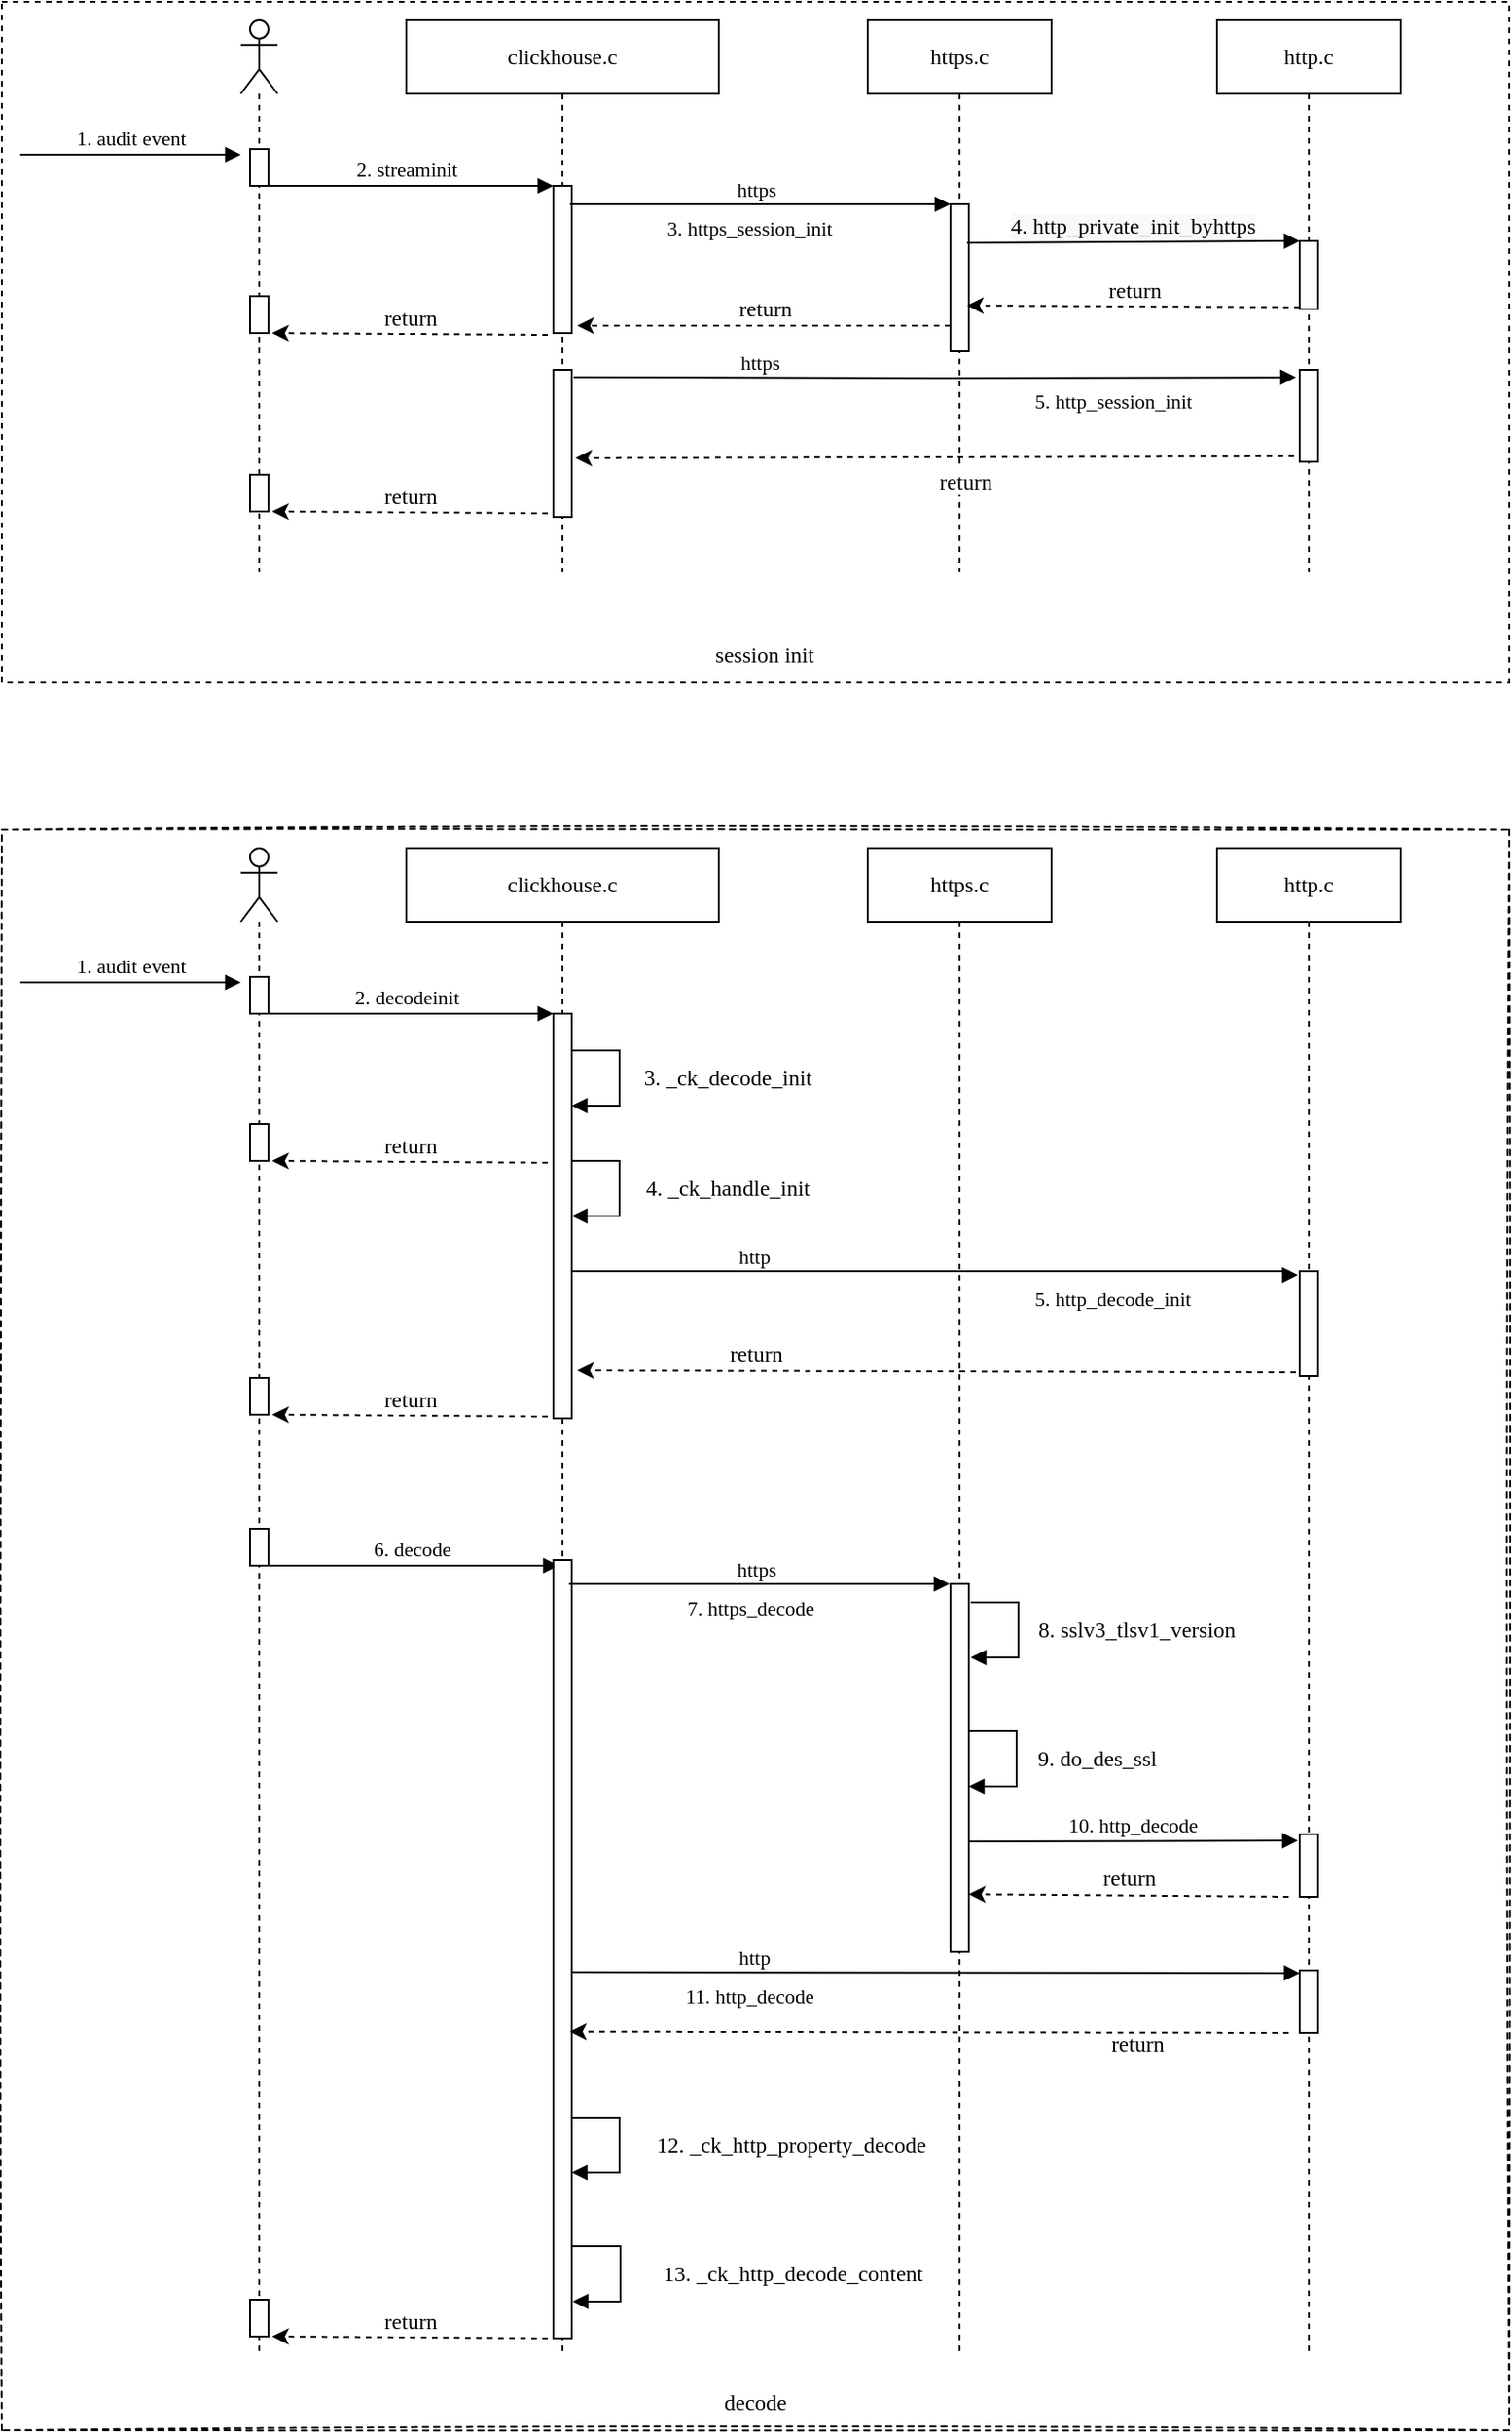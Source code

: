 <mxfile version="17.1.3" type="github">
  <diagram id="9ZpSaxzcpz4ULXaL1X-T" name="第 1 页">
    <mxGraphModel dx="946" dy="614" grid="1" gridSize="10" guides="1" tooltips="1" connect="1" arrows="1" fold="1" page="1" pageScale="1" pageWidth="827" pageHeight="1169" background="none" math="0" shadow="0">
      <root>
        <mxCell id="0" />
        <mxCell id="1" parent="0" />
        <mxCell id="WtGAIHKAsRFHcsW806fG-47" value="" style="rounded=0;whiteSpace=wrap;html=1;fontFamily=Comic Sans MS;fontSize=12;fillColor=none;dashed=1;horizontal=1;" vertex="1" parent="1">
          <mxGeometry x="80" y="40" width="820" height="370" as="geometry" />
        </mxCell>
        <mxCell id="WtGAIHKAsRFHcsW806fG-3" value="" style="shape=umlLifeline;participant=umlActor;perimeter=lifelinePerimeter;whiteSpace=wrap;html=1;container=1;collapsible=0;recursiveResize=0;verticalAlign=top;spacingTop=36;outlineConnect=0;horizontal=1;fontFamily=Comic Sans MS;" vertex="1" parent="1">
          <mxGeometry x="210" y="50" width="20" height="300" as="geometry" />
        </mxCell>
        <mxCell id="WtGAIHKAsRFHcsW806fG-6" value="" style="html=1;points=[];perimeter=orthogonalPerimeter;horizontal=1;fontFamily=Comic Sans MS;" vertex="1" parent="WtGAIHKAsRFHcsW806fG-3">
          <mxGeometry x="5" y="70" width="10" height="20" as="geometry" />
        </mxCell>
        <mxCell id="WtGAIHKAsRFHcsW806fG-38" value="" style="html=1;points=[];perimeter=orthogonalPerimeter;horizontal=1;fontFamily=Comic Sans MS;" vertex="1" parent="WtGAIHKAsRFHcsW806fG-3">
          <mxGeometry x="5" y="150" width="10" height="20" as="geometry" />
        </mxCell>
        <mxCell id="WtGAIHKAsRFHcsW806fG-1" value="clickhouse.c" style="shape=umlLifeline;perimeter=lifelinePerimeter;whiteSpace=wrap;html=1;container=1;collapsible=0;recursiveResize=0;outlineConnect=0;horizontal=1;fontFamily=Comic Sans MS;" vertex="1" parent="1">
          <mxGeometry x="300" y="50" width="170" height="300" as="geometry" />
        </mxCell>
        <mxCell id="WtGAIHKAsRFHcsW806fG-10" value="" style="html=1;points=[];perimeter=orthogonalPerimeter;horizontal=1;fontFamily=Comic Sans MS;" vertex="1" parent="WtGAIHKAsRFHcsW806fG-1">
          <mxGeometry x="80" y="90" width="10" height="80" as="geometry" />
        </mxCell>
        <mxCell id="WtGAIHKAsRFHcsW806fG-39" value="return" style="html=1;verticalAlign=bottom;endArrow=classic;dashed=1;endSize=6;exitX=0;exitY=0.95;rounded=0;fontFamily=Comic Sans MS;fontSize=12;fontColor=default;strokeWidth=1;endFill=1;horizontal=1;" edge="1" parent="WtGAIHKAsRFHcsW806fG-1">
          <mxGeometry relative="1" as="geometry">
            <mxPoint x="-73" y="170" as="targetPoint" />
            <mxPoint x="77" y="171" as="sourcePoint" />
          </mxGeometry>
        </mxCell>
        <mxCell id="WtGAIHKAsRFHcsW806fG-40" value="" style="html=1;points=[];perimeter=orthogonalPerimeter;horizontal=1;fontFamily=Comic Sans MS;" vertex="1" parent="WtGAIHKAsRFHcsW806fG-1">
          <mxGeometry x="80" y="190" width="10" height="80" as="geometry" />
        </mxCell>
        <mxCell id="WtGAIHKAsRFHcsW806fG-45" value="" style="html=1;points=[];perimeter=orthogonalPerimeter;horizontal=1;fontFamily=Comic Sans MS;" vertex="1" parent="WtGAIHKAsRFHcsW806fG-1">
          <mxGeometry x="-85" y="247" width="10" height="20" as="geometry" />
        </mxCell>
        <mxCell id="WtGAIHKAsRFHcsW806fG-46" value="return" style="html=1;verticalAlign=bottom;endArrow=classic;dashed=1;endSize=6;exitX=0;exitY=0.95;rounded=0;fontFamily=Comic Sans MS;fontSize=12;fontColor=default;strokeWidth=1;endFill=1;horizontal=1;" edge="1" parent="WtGAIHKAsRFHcsW806fG-1">
          <mxGeometry relative="1" as="geometry">
            <mxPoint x="-73" y="267" as="targetPoint" />
            <mxPoint x="77" y="268" as="sourcePoint" />
          </mxGeometry>
        </mxCell>
        <mxCell id="WtGAIHKAsRFHcsW806fG-4" value="https.c" style="shape=umlLifeline;perimeter=lifelinePerimeter;whiteSpace=wrap;html=1;container=1;collapsible=0;recursiveResize=0;outlineConnect=0;horizontal=1;fontFamily=Comic Sans MS;" vertex="1" parent="1">
          <mxGeometry x="551" y="50" width="100" height="300" as="geometry" />
        </mxCell>
        <mxCell id="WtGAIHKAsRFHcsW806fG-16" value="" style="html=1;points=[];perimeter=orthogonalPerimeter;horizontal=1;fontFamily=Comic Sans MS;" vertex="1" parent="WtGAIHKAsRFHcsW806fG-4">
          <mxGeometry x="45" y="100" width="10" height="80" as="geometry" />
        </mxCell>
        <mxCell id="WtGAIHKAsRFHcsW806fG-27" value="&lt;span style=&quot;text-align: center&quot;&gt;3. https_session_init&lt;/span&gt;" style="endArrow=block;endFill=1;html=1;edgeStyle=orthogonalEdgeStyle;align=left;verticalAlign=top;rounded=0;exitX=0.9;exitY=0.125;exitDx=0;exitDy=0;exitPerimeter=0;horizontal=1;fontFamily=Comic Sans MS;" edge="1" parent="WtGAIHKAsRFHcsW806fG-4" source="WtGAIHKAsRFHcsW806fG-10">
          <mxGeometry x="-0.507" relative="1" as="geometry">
            <mxPoint x="-100" y="100" as="sourcePoint" />
            <mxPoint x="45" y="100" as="targetPoint" />
            <mxPoint as="offset" />
          </mxGeometry>
        </mxCell>
        <mxCell id="WtGAIHKAsRFHcsW806fG-28" value="https" style="edgeLabel;resizable=0;html=1;align=left;verticalAlign=bottom;horizontal=1;fontFamily=Comic Sans MS;" connectable="0" vertex="1" parent="WtGAIHKAsRFHcsW806fG-27">
          <mxGeometry x="-1" relative="1" as="geometry">
            <mxPoint x="89" as="offset" />
          </mxGeometry>
        </mxCell>
        <mxCell id="WtGAIHKAsRFHcsW806fG-36" value="return" style="html=1;verticalAlign=bottom;endArrow=classic;dashed=1;endSize=6;exitX=0;exitY=0.95;rounded=0;fontFamily=Comic Sans MS;fontSize=12;fontColor=default;strokeWidth=1;entryX=1.3;entryY=0.95;entryDx=0;entryDy=0;entryPerimeter=0;endFill=1;horizontal=1;" edge="1" parent="WtGAIHKAsRFHcsW806fG-4" target="WtGAIHKAsRFHcsW806fG-10">
          <mxGeometry relative="1" as="geometry">
            <mxPoint x="-100" y="165" as="targetPoint" />
            <mxPoint x="45" y="166" as="sourcePoint" />
          </mxGeometry>
        </mxCell>
        <mxCell id="WtGAIHKAsRFHcsW806fG-5" value="http.c" style="shape=umlLifeline;perimeter=lifelinePerimeter;whiteSpace=wrap;html=1;container=1;collapsible=0;recursiveResize=0;outlineConnect=0;horizontal=1;fontFamily=Comic Sans MS;" vertex="1" parent="1">
          <mxGeometry x="741" y="50" width="100" height="300" as="geometry" />
        </mxCell>
        <mxCell id="WtGAIHKAsRFHcsW806fG-32" value="" style="html=1;points=[];perimeter=orthogonalPerimeter;fontFamily=Comic Sans MS;fontSize=12;fontColor=default;fillColor=default;gradientColor=none;horizontal=1;" vertex="1" parent="WtGAIHKAsRFHcsW806fG-5">
          <mxGeometry x="45" y="120" width="10" height="37" as="geometry" />
        </mxCell>
        <mxCell id="WtGAIHKAsRFHcsW806fG-43" value="" style="html=1;points=[];perimeter=orthogonalPerimeter;fontFamily=Comic Sans MS;fontSize=12;fontColor=default;fillColor=default;gradientColor=none;horizontal=1;" vertex="1" parent="WtGAIHKAsRFHcsW806fG-5">
          <mxGeometry x="45" y="190" width="10" height="50" as="geometry" />
        </mxCell>
        <mxCell id="WtGAIHKAsRFHcsW806fG-8" value="1. audit event" style="html=1;verticalAlign=bottom;endArrow=block;rounded=0;horizontal=1;fontFamily=Comic Sans MS;" edge="1" parent="1">
          <mxGeometry width="80" relative="1" as="geometry">
            <mxPoint x="90" y="123" as="sourcePoint" />
            <mxPoint x="210" y="123" as="targetPoint" />
          </mxGeometry>
        </mxCell>
        <mxCell id="WtGAIHKAsRFHcsW806fG-11" value="2. streaminit" style="html=1;verticalAlign=bottom;endArrow=block;entryX=0;entryY=0;rounded=0;horizontal=1;fontFamily=Comic Sans MS;" edge="1" target="WtGAIHKAsRFHcsW806fG-10" parent="1">
          <mxGeometry relative="1" as="geometry">
            <mxPoint x="220" y="140" as="sourcePoint" />
          </mxGeometry>
        </mxCell>
        <mxCell id="WtGAIHKAsRFHcsW806fG-33" value="&lt;span style=&quot;text-align: left ; background-color: rgb(248 , 249 , 250)&quot;&gt;4. http_private_init_byhttps&lt;/span&gt;" style="html=1;verticalAlign=bottom;endArrow=block;entryX=0;entryY=0;rounded=0;fontFamily=Comic Sans MS;fontSize=12;fontColor=default;endSize=6;strokeWidth=1;exitX=0.9;exitY=0.263;exitDx=0;exitDy=0;exitPerimeter=0;horizontal=1;" edge="1" target="WtGAIHKAsRFHcsW806fG-32" parent="1" source="WtGAIHKAsRFHcsW806fG-16">
          <mxGeometry relative="1" as="geometry">
            <mxPoint x="611" y="170" as="sourcePoint" />
          </mxGeometry>
        </mxCell>
        <mxCell id="WtGAIHKAsRFHcsW806fG-34" value="return" style="html=1;verticalAlign=bottom;endArrow=classic;dashed=1;endSize=6;exitX=0;exitY=0.95;rounded=0;fontFamily=Comic Sans MS;fontSize=12;fontColor=default;strokeWidth=1;entryX=0.9;entryY=0.688;entryDx=0;entryDy=0;entryPerimeter=0;endFill=1;horizontal=1;" edge="1" parent="1" target="WtGAIHKAsRFHcsW806fG-16">
          <mxGeometry relative="1" as="geometry">
            <mxPoint x="611" y="206" as="targetPoint" />
            <mxPoint x="786" y="206" as="sourcePoint" />
          </mxGeometry>
        </mxCell>
        <mxCell id="WtGAIHKAsRFHcsW806fG-41" value="&lt;span style=&quot;text-align: center&quot;&gt;5. http_session_init&lt;/span&gt;" style="endArrow=block;endFill=1;html=1;edgeStyle=orthogonalEdgeStyle;align=left;verticalAlign=top;rounded=0;entryX=-0.2;entryY=0.081;entryDx=0;entryDy=0;entryPerimeter=0;horizontal=1;fontFamily=Comic Sans MS;" edge="1" parent="1" target="WtGAIHKAsRFHcsW806fG-43">
          <mxGeometry x="0.267" relative="1" as="geometry">
            <mxPoint x="391" y="244" as="sourcePoint" />
            <mxPoint x="598" y="243" as="targetPoint" />
            <mxPoint as="offset" />
          </mxGeometry>
        </mxCell>
        <mxCell id="WtGAIHKAsRFHcsW806fG-42" value="https" style="edgeLabel;resizable=0;html=1;align=left;verticalAlign=bottom;horizontal=1;fontFamily=Comic Sans MS;" connectable="0" vertex="1" parent="WtGAIHKAsRFHcsW806fG-41">
          <mxGeometry x="-1" relative="1" as="geometry">
            <mxPoint x="89" as="offset" />
          </mxGeometry>
        </mxCell>
        <mxCell id="WtGAIHKAsRFHcsW806fG-44" value="return" style="html=1;verticalAlign=bottom;endArrow=classic;dashed=1;endSize=6;exitX=0;exitY=0.95;rounded=0;fontFamily=Comic Sans MS;fontSize=12;fontColor=default;strokeWidth=1;entryX=1.2;entryY=0.6;entryDx=0;entryDy=0;entryPerimeter=0;endFill=1;horizontal=1;" edge="1" parent="1" target="WtGAIHKAsRFHcsW806fG-40">
          <mxGeometry x="-0.084" y="23" relative="1" as="geometry">
            <mxPoint x="602" y="286.04" as="targetPoint" />
            <mxPoint x="783" y="287" as="sourcePoint" />
            <mxPoint as="offset" />
          </mxGeometry>
        </mxCell>
        <mxCell id="WtGAIHKAsRFHcsW806fG-48" value="session init" style="text;html=1;strokeColor=none;fillColor=none;align=center;verticalAlign=middle;whiteSpace=wrap;rounded=0;fontFamily=Comic Sans MS;fontSize=12;fontColor=default;horizontal=1;" vertex="1" parent="1">
          <mxGeometry x="460" y="380" width="70" height="30" as="geometry" />
        </mxCell>
        <mxCell id="WtGAIHKAsRFHcsW806fG-49" value="" style="rounded=0;whiteSpace=wrap;html=1;fontFamily=Comic Sans MS;fontSize=12;fillColor=none;dashed=1;sketch=1;horizontal=1;" vertex="1" parent="1">
          <mxGeometry x="80" y="490" width="820" height="870" as="geometry" />
        </mxCell>
        <mxCell id="WtGAIHKAsRFHcsW806fG-50" value="" style="shape=umlLifeline;participant=umlActor;perimeter=lifelinePerimeter;whiteSpace=wrap;html=1;container=1;collapsible=0;recursiveResize=0;verticalAlign=top;spacingTop=36;outlineConnect=0;horizontal=1;fontFamily=Comic Sans MS;" vertex="1" parent="1">
          <mxGeometry x="210" y="500" width="20" height="820" as="geometry" />
        </mxCell>
        <mxCell id="WtGAIHKAsRFHcsW806fG-51" value="" style="html=1;points=[];perimeter=orthogonalPerimeter;horizontal=1;fontFamily=Comic Sans MS;" vertex="1" parent="WtGAIHKAsRFHcsW806fG-50">
          <mxGeometry x="5" y="70" width="10" height="20" as="geometry" />
        </mxCell>
        <mxCell id="WtGAIHKAsRFHcsW806fG-52" value="" style="html=1;points=[];perimeter=orthogonalPerimeter;horizontal=1;fontFamily=Comic Sans MS;" vertex="1" parent="WtGAIHKAsRFHcsW806fG-50">
          <mxGeometry x="5" y="150" width="10" height="20" as="geometry" />
        </mxCell>
        <mxCell id="WtGAIHKAsRFHcsW806fG-53" value="clickhouse.c" style="shape=umlLifeline;perimeter=lifelinePerimeter;whiteSpace=wrap;html=1;container=1;collapsible=0;recursiveResize=0;outlineConnect=0;horizontal=1;fontFamily=Comic Sans MS;" vertex="1" parent="1">
          <mxGeometry x="300" y="500" width="170" height="820" as="geometry" />
        </mxCell>
        <mxCell id="WtGAIHKAsRFHcsW806fG-54" value="" style="html=1;points=[];perimeter=orthogonalPerimeter;horizontal=1;fontFamily=Comic Sans MS;" vertex="1" parent="WtGAIHKAsRFHcsW806fG-53">
          <mxGeometry x="80" y="90" width="10" height="220" as="geometry" />
        </mxCell>
        <mxCell id="WtGAIHKAsRFHcsW806fG-55" value="return" style="html=1;verticalAlign=bottom;endArrow=classic;dashed=1;endSize=6;exitX=0;exitY=0.95;rounded=0;fontFamily=Comic Sans MS;fontSize=12;fontColor=default;strokeWidth=1;endFill=1;horizontal=1;" edge="1" parent="WtGAIHKAsRFHcsW806fG-53">
          <mxGeometry relative="1" as="geometry">
            <mxPoint x="-73" y="170" as="targetPoint" />
            <mxPoint x="77" y="171" as="sourcePoint" />
          </mxGeometry>
        </mxCell>
        <mxCell id="WtGAIHKAsRFHcsW806fG-75" value="" style="endArrow=block;endFill=1;endSize=6;html=1;rounded=0;align=left;verticalAlign=top;exitX=0.9;exitY=0.25;exitDx=0;exitDy=0;exitPerimeter=0;strokeWidth=1;horizontal=1;fontFamily=Comic Sans MS;" edge="1" parent="WtGAIHKAsRFHcsW806fG-53">
          <mxGeometry width="160" relative="1" as="geometry">
            <mxPoint x="90" y="110" as="sourcePoint" />
            <mxPoint x="90" y="140" as="targetPoint" />
            <Array as="points">
              <mxPoint x="116" y="110" />
              <mxPoint x="116" y="130" />
              <mxPoint x="116" y="140" />
            </Array>
          </mxGeometry>
        </mxCell>
        <mxCell id="WtGAIHKAsRFHcsW806fG-84" value="6. decode" style="html=1;verticalAlign=bottom;endArrow=block;entryX=0;entryY=0;rounded=0;horizontal=1;fontFamily=Comic Sans MS;" edge="1" parent="WtGAIHKAsRFHcsW806fG-53">
          <mxGeometry relative="1" as="geometry">
            <mxPoint x="-77" y="390" as="sourcePoint" />
            <mxPoint x="83" y="390.0" as="targetPoint" />
          </mxGeometry>
        </mxCell>
        <mxCell id="WtGAIHKAsRFHcsW806fG-85" value="" style="html=1;points=[];perimeter=orthogonalPerimeter;horizontal=1;fontFamily=Comic Sans MS;" vertex="1" parent="WtGAIHKAsRFHcsW806fG-53">
          <mxGeometry x="80" y="387" width="10" height="423" as="geometry" />
        </mxCell>
        <mxCell id="WtGAIHKAsRFHcsW806fG-108" value="" style="html=1;points=[];perimeter=orthogonalPerimeter;horizontal=1;fontFamily=Comic Sans MS;" vertex="1" parent="WtGAIHKAsRFHcsW806fG-53">
          <mxGeometry x="-85" y="789" width="10" height="20" as="geometry" />
        </mxCell>
        <mxCell id="WtGAIHKAsRFHcsW806fG-109" value="return" style="html=1;verticalAlign=bottom;endArrow=classic;dashed=1;endSize=6;exitX=0;exitY=0.95;rounded=0;fontFamily=Comic Sans MS;fontSize=12;fontColor=default;strokeWidth=1;endFill=1;horizontal=1;" edge="1" parent="WtGAIHKAsRFHcsW806fG-53">
          <mxGeometry relative="1" as="geometry">
            <mxPoint x="-73" y="809" as="targetPoint" />
            <mxPoint x="77" y="810" as="sourcePoint" />
          </mxGeometry>
        </mxCell>
        <mxCell id="WtGAIHKAsRFHcsW806fG-59" value="https.c" style="shape=umlLifeline;perimeter=lifelinePerimeter;whiteSpace=wrap;html=1;container=1;collapsible=0;recursiveResize=0;outlineConnect=0;horizontal=1;fontFamily=Comic Sans MS;" vertex="1" parent="1">
          <mxGeometry x="551" y="500" width="100" height="820" as="geometry" />
        </mxCell>
        <mxCell id="WtGAIHKAsRFHcsW806fG-63" value="return" style="html=1;verticalAlign=bottom;endArrow=classic;dashed=1;endSize=6;exitX=-0.2;exitY=0.965;rounded=0;fontFamily=Comic Sans MS;fontSize=12;fontColor=default;strokeWidth=1;entryX=1.3;entryY=0.95;entryDx=0;entryDy=0;entryPerimeter=0;endFill=1;exitDx=0;exitDy=0;exitPerimeter=0;horizontal=1;" edge="1" parent="WtGAIHKAsRFHcsW806fG-59" source="WtGAIHKAsRFHcsW806fG-65">
          <mxGeometry x="0.504" relative="1" as="geometry">
            <mxPoint x="-158" y="284" as="targetPoint" />
            <mxPoint x="45" y="284" as="sourcePoint" />
            <mxPoint as="offset" />
          </mxGeometry>
        </mxCell>
        <mxCell id="WtGAIHKAsRFHcsW806fG-88" value="" style="html=1;points=[];perimeter=orthogonalPerimeter;horizontal=1;fontFamily=Comic Sans MS;" vertex="1" parent="WtGAIHKAsRFHcsW806fG-59">
          <mxGeometry x="45" y="400" width="10" height="200" as="geometry" />
        </mxCell>
        <mxCell id="WtGAIHKAsRFHcsW806fG-90" value="" style="endArrow=block;endFill=1;endSize=6;html=1;rounded=0;align=left;verticalAlign=top;exitX=0.9;exitY=0.25;exitDx=0;exitDy=0;exitPerimeter=0;strokeWidth=1;horizontal=1;fontFamily=Comic Sans MS;" edge="1" parent="WtGAIHKAsRFHcsW806fG-59">
          <mxGeometry width="160" relative="1" as="geometry">
            <mxPoint x="56" y="410" as="sourcePoint" />
            <mxPoint x="56" y="440" as="targetPoint" />
            <Array as="points">
              <mxPoint x="82" y="410" />
              <mxPoint x="82" y="430" />
              <mxPoint x="82" y="440" />
            </Array>
          </mxGeometry>
        </mxCell>
        <mxCell id="WtGAIHKAsRFHcsW806fG-64" value="http.c" style="shape=umlLifeline;perimeter=lifelinePerimeter;whiteSpace=wrap;html=1;container=1;collapsible=0;recursiveResize=0;outlineConnect=0;horizontal=1;fontFamily=Comic Sans MS;" vertex="1" parent="1">
          <mxGeometry x="741" y="500" width="100" height="820" as="geometry" />
        </mxCell>
        <mxCell id="WtGAIHKAsRFHcsW806fG-65" value="" style="html=1;points=[];perimeter=orthogonalPerimeter;fontFamily=Comic Sans MS;fontSize=12;fontColor=default;fillColor=default;gradientColor=none;horizontal=1;" vertex="1" parent="WtGAIHKAsRFHcsW806fG-64">
          <mxGeometry x="45" y="230" width="10" height="57" as="geometry" />
        </mxCell>
        <mxCell id="WtGAIHKAsRFHcsW806fG-93" value="" style="html=1;points=[];perimeter=orthogonalPerimeter;fontFamily=Comic Sans MS;fontSize=12;fontColor=default;fillColor=default;gradientColor=none;horizontal=1;" vertex="1" parent="WtGAIHKAsRFHcsW806fG-64">
          <mxGeometry x="45" y="536" width="10" height="34" as="geometry" />
        </mxCell>
        <mxCell id="WtGAIHKAsRFHcsW806fG-96" value="return" style="html=1;verticalAlign=bottom;endArrow=classic;dashed=1;endSize=6;exitX=0;exitY=0.95;rounded=0;fontFamily=Comic Sans MS;fontSize=12;fontColor=default;strokeWidth=1;endFill=1;entryX=1;entryY=0.843;entryDx=0;entryDy=0;entryPerimeter=0;horizontal=1;" edge="1" parent="WtGAIHKAsRFHcsW806fG-64" target="WtGAIHKAsRFHcsW806fG-88">
          <mxGeometry relative="1" as="geometry">
            <mxPoint x="-111" y="569" as="targetPoint" />
            <mxPoint x="39" y="570" as="sourcePoint" />
          </mxGeometry>
        </mxCell>
        <mxCell id="WtGAIHKAsRFHcsW806fG-97" value="" style="html=1;points=[];perimeter=orthogonalPerimeter;fontFamily=Comic Sans MS;fontSize=12;fontColor=default;fillColor=default;gradientColor=none;horizontal=1;" vertex="1" parent="WtGAIHKAsRFHcsW806fG-64">
          <mxGeometry x="45" y="610" width="10" height="34" as="geometry" />
        </mxCell>
        <mxCell id="WtGAIHKAsRFHcsW806fG-98" value="" style="html=1;verticalAlign=bottom;endArrow=classic;dashed=1;endSize=6;exitX=0;exitY=0.95;rounded=0;fontFamily=Comic Sans MS;fontSize=12;fontColor=default;strokeWidth=1;endFill=1;entryX=0.9;entryY=0.606;entryDx=0;entryDy=0;entryPerimeter=0;horizontal=1;" edge="1" parent="WtGAIHKAsRFHcsW806fG-64" target="WtGAIHKAsRFHcsW806fG-85">
          <mxGeometry x="-0.536" y="16" relative="1" as="geometry">
            <mxPoint x="-135" y="642.6" as="targetPoint" />
            <mxPoint x="39" y="644" as="sourcePoint" />
            <mxPoint as="offset" />
          </mxGeometry>
        </mxCell>
        <mxCell id="WtGAIHKAsRFHcsW806fG-67" value="1. audit event" style="html=1;verticalAlign=bottom;endArrow=block;rounded=0;horizontal=1;fontFamily=Comic Sans MS;" edge="1" parent="1">
          <mxGeometry width="80" relative="1" as="geometry">
            <mxPoint x="90" y="573" as="sourcePoint" />
            <mxPoint x="210" y="573" as="targetPoint" />
          </mxGeometry>
        </mxCell>
        <mxCell id="WtGAIHKAsRFHcsW806fG-68" value="2. decodeinit" style="html=1;verticalAlign=bottom;endArrow=block;entryX=0;entryY=0;rounded=0;horizontal=1;fontFamily=Comic Sans MS;" edge="1" parent="1" target="WtGAIHKAsRFHcsW806fG-54">
          <mxGeometry relative="1" as="geometry">
            <mxPoint x="220" y="590" as="sourcePoint" />
          </mxGeometry>
        </mxCell>
        <mxCell id="WtGAIHKAsRFHcsW806fG-74" value="decode" style="text;html=1;strokeColor=none;fillColor=none;align=center;verticalAlign=middle;whiteSpace=wrap;rounded=0;fontFamily=Comic Sans MS;fontSize=12;fontColor=default;horizontal=1;" vertex="1" parent="1">
          <mxGeometry x="455" y="1330" width="70" height="30" as="geometry" />
        </mxCell>
        <mxCell id="WtGAIHKAsRFHcsW806fG-61" value="&lt;span style=&quot;text-align: center&quot;&gt;5. http_decode_init&lt;/span&gt;" style="endArrow=block;endFill=1;html=1;edgeStyle=orthogonalEdgeStyle;align=left;verticalAlign=top;rounded=0;entryX=-0.1;entryY=0.035;entryDx=0;entryDy=0;entryPerimeter=0;horizontal=1;fontFamily=Comic Sans MS;" edge="1" parent="1" target="WtGAIHKAsRFHcsW806fG-65">
          <mxGeometry x="0.261" y="-2" relative="1" as="geometry">
            <mxPoint x="390" y="732" as="sourcePoint" />
            <mxPoint x="596" y="730" as="targetPoint" />
            <mxPoint as="offset" />
            <Array as="points">
              <mxPoint x="780" y="730" />
              <mxPoint x="780" y="732" />
            </Array>
          </mxGeometry>
        </mxCell>
        <mxCell id="WtGAIHKAsRFHcsW806fG-62" value="http" style="edgeLabel;resizable=0;html=1;align=left;verticalAlign=bottom;horizontal=1;fontFamily=Comic Sans MS;" connectable="0" vertex="1" parent="WtGAIHKAsRFHcsW806fG-61">
          <mxGeometry x="-1" relative="1" as="geometry">
            <mxPoint x="89" y="-2" as="offset" />
          </mxGeometry>
        </mxCell>
        <mxCell id="WtGAIHKAsRFHcsW806fG-77" value="3. _ck_decode_init" style="text;html=1;strokeColor=none;fillColor=none;align=center;verticalAlign=middle;whiteSpace=wrap;rounded=0;dashed=1;fontFamily=Comic Sans MS;fontSize=12;fontColor=default;horizontal=1;" vertex="1" parent="1">
          <mxGeometry x="420" y="610" width="110" height="30" as="geometry" />
        </mxCell>
        <mxCell id="WtGAIHKAsRFHcsW806fG-78" value="" style="endArrow=block;endFill=1;endSize=6;html=1;rounded=0;align=left;verticalAlign=top;exitX=0.9;exitY=0.25;exitDx=0;exitDy=0;exitPerimeter=0;strokeWidth=1;horizontal=1;fontFamily=Comic Sans MS;" edge="1" parent="1">
          <mxGeometry width="160" relative="1" as="geometry">
            <mxPoint x="390" y="670" as="sourcePoint" />
            <mxPoint x="390" y="700" as="targetPoint" />
            <Array as="points">
              <mxPoint x="416" y="670" />
              <mxPoint x="416" y="690" />
              <mxPoint x="416" y="700" />
            </Array>
          </mxGeometry>
        </mxCell>
        <mxCell id="WtGAIHKAsRFHcsW806fG-79" value="4. _ck_handle_init" style="text;html=1;strokeColor=none;fillColor=none;align=center;verticalAlign=middle;whiteSpace=wrap;rounded=0;dashed=1;fontFamily=Comic Sans MS;fontSize=12;fontColor=default;horizontal=1;" vertex="1" parent="1">
          <mxGeometry x="420" y="670" width="110" height="30" as="geometry" />
        </mxCell>
        <mxCell id="WtGAIHKAsRFHcsW806fG-80" value="" style="html=1;points=[];perimeter=orthogonalPerimeter;horizontal=1;fontFamily=Comic Sans MS;" vertex="1" parent="1">
          <mxGeometry x="215" y="788" width="10" height="20" as="geometry" />
        </mxCell>
        <mxCell id="WtGAIHKAsRFHcsW806fG-81" value="return" style="html=1;verticalAlign=bottom;endArrow=classic;dashed=1;endSize=6;exitX=0;exitY=0.95;rounded=0;fontFamily=Comic Sans MS;fontSize=12;fontColor=default;strokeWidth=1;endFill=1;horizontal=1;" edge="1" parent="1">
          <mxGeometry relative="1" as="geometry">
            <mxPoint x="227" y="808" as="targetPoint" />
            <mxPoint x="377" y="809" as="sourcePoint" />
          </mxGeometry>
        </mxCell>
        <mxCell id="WtGAIHKAsRFHcsW806fG-86" value="&lt;span style=&quot;text-align: center&quot;&gt;7. https_decode&amp;nbsp;&lt;/span&gt;" style="endArrow=block;endFill=1;html=1;edgeStyle=orthogonalEdgeStyle;align=left;verticalAlign=top;rounded=0;exitX=0.9;exitY=0.125;exitDx=0;exitDy=0;exitPerimeter=0;jumpSize=6;horizontal=1;fontFamily=Comic Sans MS;" edge="1" parent="1">
          <mxGeometry x="-0.406" relative="1" as="geometry">
            <mxPoint x="388.5" y="900" as="sourcePoint" />
            <mxPoint x="595.5" y="900" as="targetPoint" />
            <mxPoint x="1" as="offset" />
          </mxGeometry>
        </mxCell>
        <mxCell id="WtGAIHKAsRFHcsW806fG-87" value="https" style="edgeLabel;resizable=0;html=1;align=left;verticalAlign=bottom;horizontal=1;fontFamily=Comic Sans MS;" connectable="0" vertex="1" parent="WtGAIHKAsRFHcsW806fG-86">
          <mxGeometry x="-1" relative="1" as="geometry">
            <mxPoint x="89" as="offset" />
          </mxGeometry>
        </mxCell>
        <mxCell id="WtGAIHKAsRFHcsW806fG-82" value="" style="html=1;points=[];perimeter=orthogonalPerimeter;horizontal=1;fontFamily=Comic Sans MS;" vertex="1" parent="1">
          <mxGeometry x="215" y="870" width="10" height="20" as="geometry" />
        </mxCell>
        <mxCell id="WtGAIHKAsRFHcsW806fG-91" value="8. sslv3_tlsv1_version" style="text;html=1;strokeColor=none;fillColor=none;align=center;verticalAlign=middle;whiteSpace=wrap;rounded=0;dashed=1;fontFamily=Comic Sans MS;fontSize=12;fontColor=default;horizontal=1;" vertex="1" parent="1">
          <mxGeometry x="633" y="910" width="129" height="30" as="geometry" />
        </mxCell>
        <mxCell id="WtGAIHKAsRFHcsW806fG-92" value="" style="endArrow=block;endFill=1;endSize=6;html=1;rounded=0;align=left;verticalAlign=top;exitX=0.9;exitY=0.25;exitDx=0;exitDy=0;exitPerimeter=0;strokeWidth=1;horizontal=1;fontFamily=Comic Sans MS;" edge="1" parent="1">
          <mxGeometry width="160" relative="1" as="geometry">
            <mxPoint x="606" y="980" as="sourcePoint" />
            <mxPoint x="606" y="1010" as="targetPoint" />
            <Array as="points">
              <mxPoint x="632" y="980" />
              <mxPoint x="632" y="1000" />
              <mxPoint x="632" y="1010" />
            </Array>
          </mxGeometry>
        </mxCell>
        <mxCell id="WtGAIHKAsRFHcsW806fG-94" value="9. do_des_ssl" style="text;html=1;strokeColor=none;fillColor=none;align=center;verticalAlign=middle;whiteSpace=wrap;rounded=0;dashed=1;fontFamily=Comic Sans MS;fontSize=12;fontColor=default;horizontal=1;" vertex="1" parent="1">
          <mxGeometry x="632" y="980" width="88" height="30" as="geometry" />
        </mxCell>
        <mxCell id="WtGAIHKAsRFHcsW806fG-95" value="10. http_decode" style="html=1;verticalAlign=bottom;endArrow=block;entryX=-0.2;entryY=0.167;rounded=0;entryDx=0;entryDy=0;entryPerimeter=0;horizontal=1;fontFamily=Comic Sans MS;" edge="1" parent="1">
          <mxGeometry relative="1" as="geometry">
            <mxPoint x="606" y="1040" as="sourcePoint" />
            <mxPoint x="785" y="1039.519" as="targetPoint" />
          </mxGeometry>
        </mxCell>
        <mxCell id="WtGAIHKAsRFHcsW806fG-100" value="&lt;span style=&quot;text-align: center&quot;&gt;11. http_decode&lt;/span&gt;" style="endArrow=block;endFill=1;html=1;edgeStyle=orthogonalEdgeStyle;align=left;verticalAlign=top;rounded=0;jumpSize=6;entryX=0;entryY=0.044;entryDx=0;entryDy=0;entryPerimeter=0;horizontal=1;fontFamily=Comic Sans MS;" edge="1" parent="1" target="WtGAIHKAsRFHcsW806fG-97">
          <mxGeometry x="-0.697" relative="1" as="geometry">
            <mxPoint x="390" y="1111" as="sourcePoint" />
            <mxPoint x="596" y="1120" as="targetPoint" />
            <mxPoint as="offset" />
          </mxGeometry>
        </mxCell>
        <mxCell id="WtGAIHKAsRFHcsW806fG-101" value="http" style="edgeLabel;resizable=0;html=1;align=left;verticalAlign=bottom;horizontal=1;fontFamily=Comic Sans MS;" connectable="0" vertex="1" parent="WtGAIHKAsRFHcsW806fG-100">
          <mxGeometry x="-1" relative="1" as="geometry">
            <mxPoint x="89" as="offset" />
          </mxGeometry>
        </mxCell>
        <mxCell id="WtGAIHKAsRFHcsW806fG-102" value="return" style="text;html=1;strokeColor=none;fillColor=none;align=center;verticalAlign=middle;whiteSpace=wrap;rounded=0;dashed=1;fontFamily=Comic Sans MS;fontSize=12;fontColor=default;horizontal=1;" vertex="1" parent="1">
          <mxGeometry x="672.5" y="1140" width="50" height="20" as="geometry" />
        </mxCell>
        <mxCell id="WtGAIHKAsRFHcsW806fG-104" value="" style="endArrow=block;endFill=1;endSize=6;html=1;rounded=0;align=left;verticalAlign=top;exitX=0.9;exitY=0.25;exitDx=0;exitDy=0;exitPerimeter=0;strokeWidth=1;horizontal=1;fontFamily=Comic Sans MS;" edge="1" parent="1">
          <mxGeometry width="160" relative="1" as="geometry">
            <mxPoint x="390" y="1190" as="sourcePoint" />
            <mxPoint x="390" y="1220" as="targetPoint" />
            <Array as="points">
              <mxPoint x="416" y="1190" />
              <mxPoint x="416" y="1210" />
              <mxPoint x="416" y="1220" />
            </Array>
          </mxGeometry>
        </mxCell>
        <mxCell id="WtGAIHKAsRFHcsW806fG-105" value="12. _ck_http_property_decode" style="text;html=1;strokeColor=none;fillColor=none;align=center;verticalAlign=middle;whiteSpace=wrap;rounded=0;dashed=1;fontFamily=Comic Sans MS;fontSize=12;fontColor=default;horizontal=1;" vertex="1" parent="1">
          <mxGeometry x="419" y="1190" width="181" height="30" as="geometry" />
        </mxCell>
        <mxCell id="WtGAIHKAsRFHcsW806fG-106" value="" style="endArrow=block;endFill=1;endSize=6;html=1;rounded=0;align=left;verticalAlign=top;exitX=0.9;exitY=0.25;exitDx=0;exitDy=0;exitPerimeter=0;strokeWidth=1;horizontal=1;fontFamily=Comic Sans MS;" edge="1" parent="1">
          <mxGeometry width="160" relative="1" as="geometry">
            <mxPoint x="390.5" y="1260" as="sourcePoint" />
            <mxPoint x="390.5" y="1290" as="targetPoint" />
            <Array as="points">
              <mxPoint x="416.5" y="1260" />
              <mxPoint x="416.5" y="1280" />
              <mxPoint x="416.5" y="1290" />
            </Array>
          </mxGeometry>
        </mxCell>
        <mxCell id="WtGAIHKAsRFHcsW806fG-107" value="13. _ck_http_decode_content" style="text;html=1;strokeColor=none;fillColor=none;align=center;verticalAlign=middle;whiteSpace=wrap;rounded=0;dashed=1;fontFamily=Comic Sans MS;fontSize=12;fontColor=default;horizontal=1;" vertex="1" parent="1">
          <mxGeometry x="419.5" y="1260" width="180.5" height="30" as="geometry" />
        </mxCell>
      </root>
    </mxGraphModel>
  </diagram>
</mxfile>
